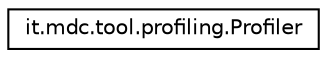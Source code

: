 digraph "Graphical Class Hierarchy"
{
 // LATEX_PDF_SIZE
  edge [fontname="Helvetica",fontsize="10",labelfontname="Helvetica",labelfontsize="10"];
  node [fontname="Helvetica",fontsize="10",shape=record];
  rankdir="LR";
  Node0 [label="it.mdc.tool.profiling.Profiler",height=0.2,width=0.4,color="black", fillcolor="white", style="filled",URL="$d6/d6a/classit_1_1mdc_1_1tool_1_1profiling_1_1_profiler.html",tooltip=" "];
}
